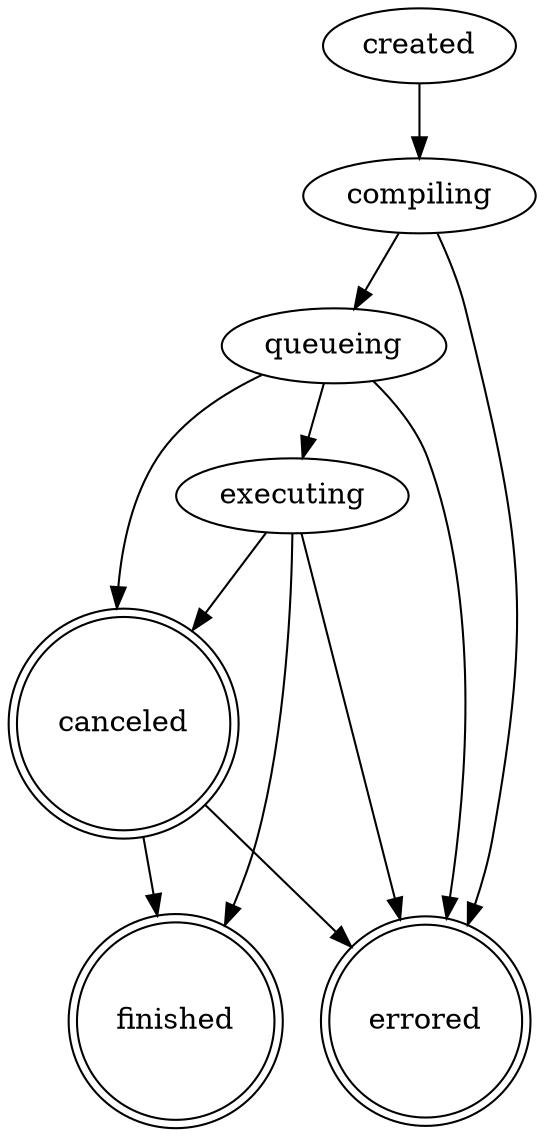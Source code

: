 strict digraph controller {
  finished [shape=doublecircle];
  errored [shape=doublecircle];
  canceled [shape=doublecircle];

  created -> {
    compiling;
  };

  compiling -> {
    queueing;
    errored;
  };

  queueing -> {
    executing;
    errored;
    canceled;
  };

  executing -> {
    errored;
    canceled;
    finished;
  };

  canceled -> {
    errored;
    finished;
  };
}
